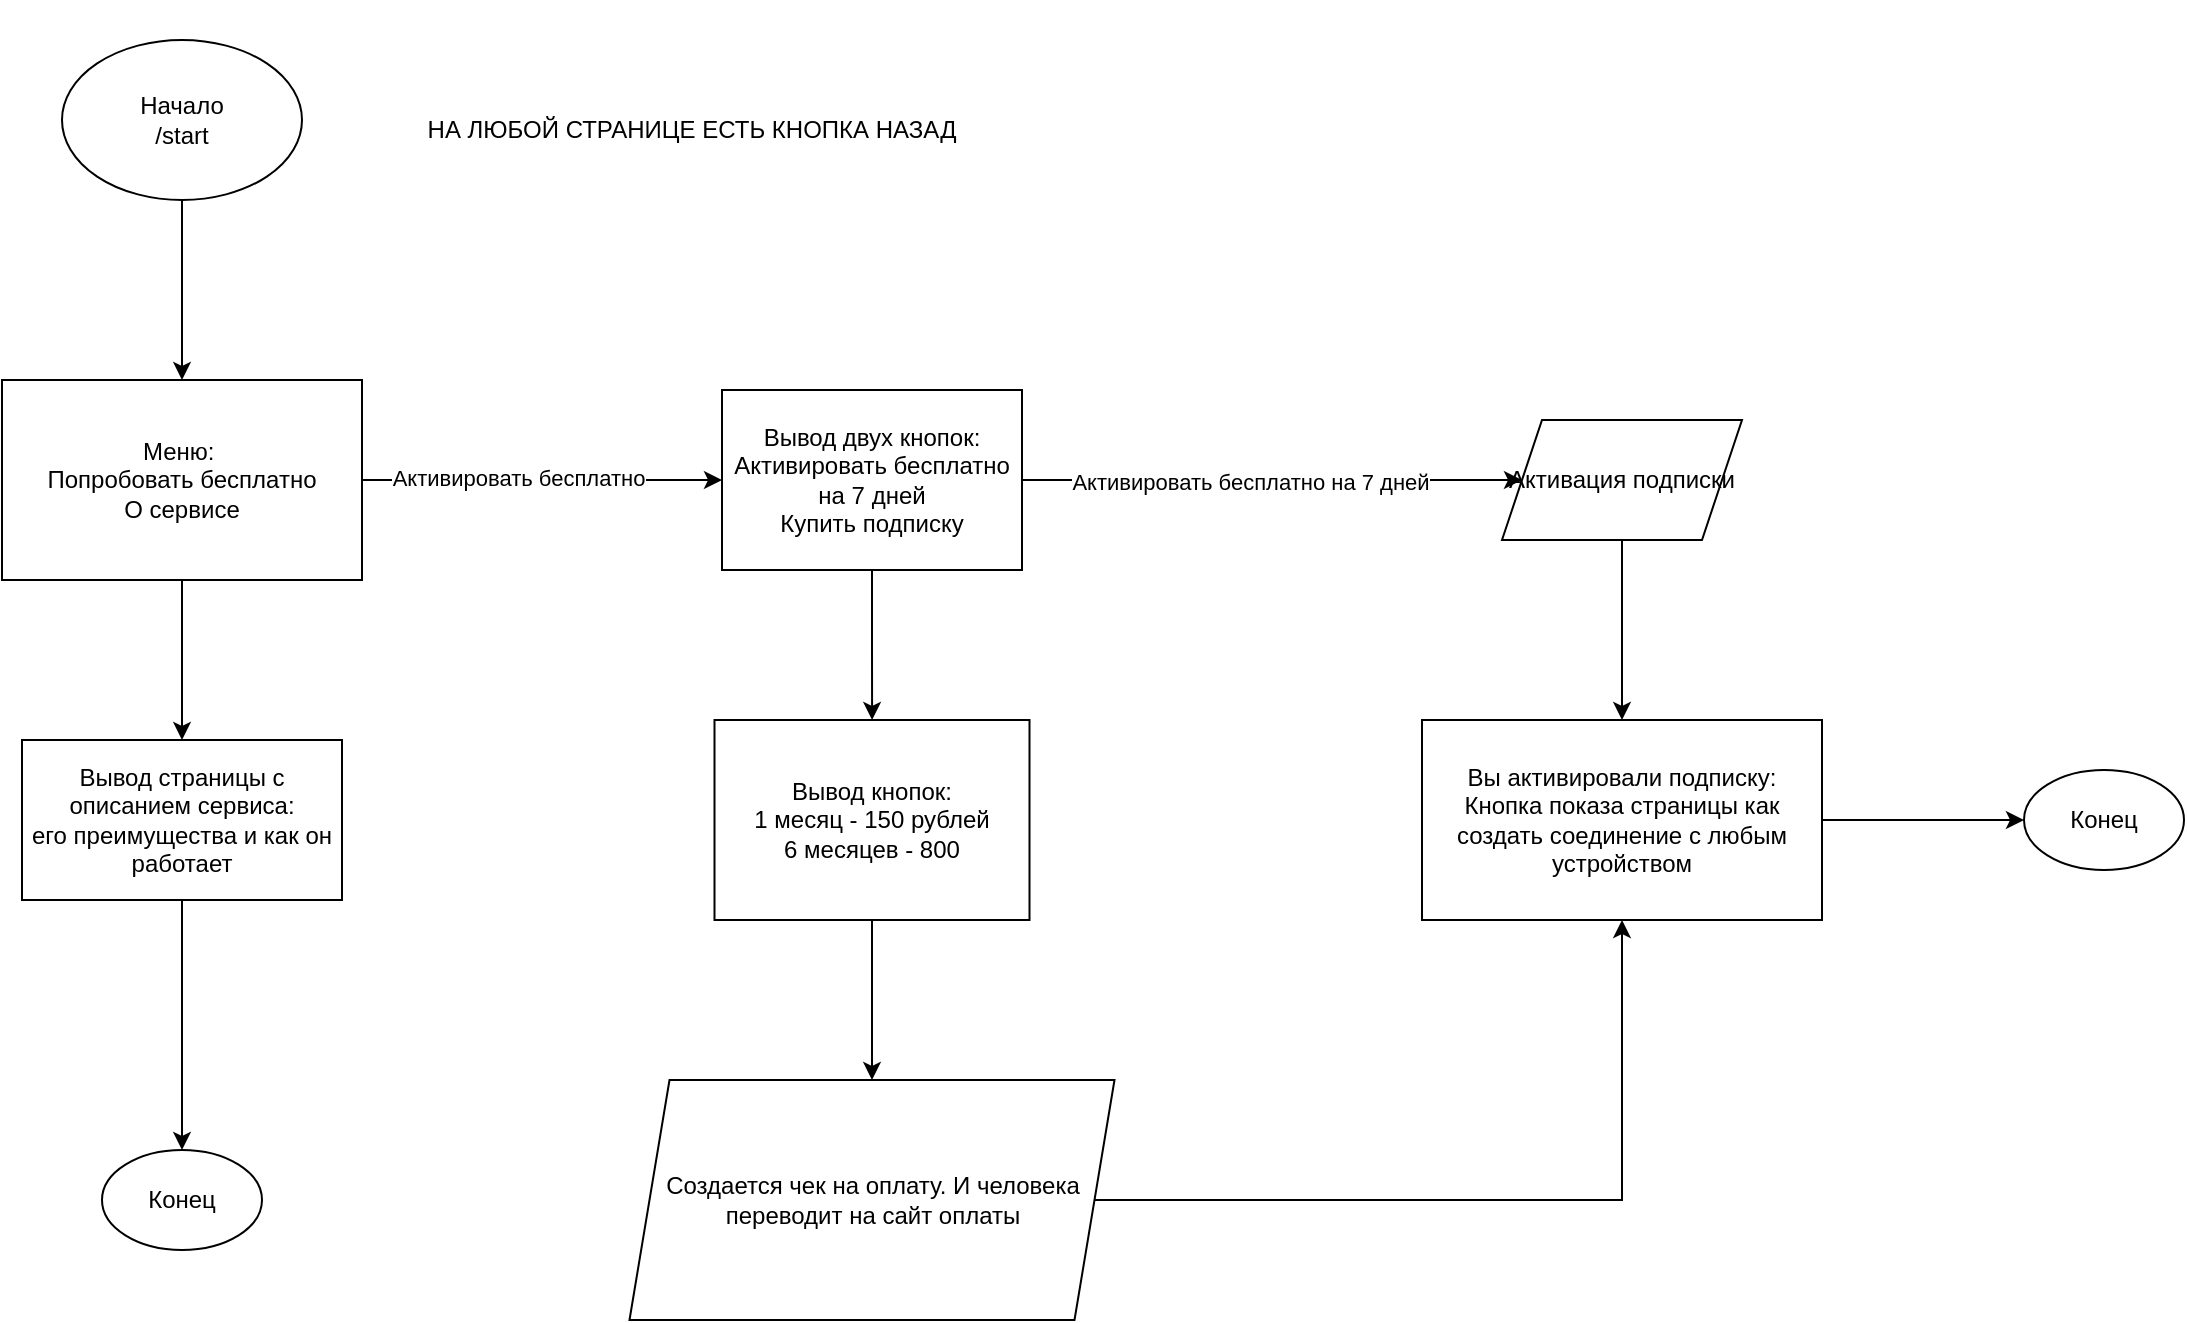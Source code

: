 <mxfile version="26.1.0">
  <diagram name="Page-1" id="M_tylob18ua0-KjRqnd7">
    <mxGraphModel dx="1103" dy="690" grid="1" gridSize="10" guides="1" tooltips="1" connect="1" arrows="1" fold="1" page="1" pageScale="1" pageWidth="827" pageHeight="1169" math="0" shadow="0">
      <root>
        <mxCell id="0" />
        <mxCell id="1" parent="0" />
        <mxCell id="vZWPY8DxlhU6_toqN6kN-3" value="" style="edgeStyle=orthogonalEdgeStyle;rounded=0;orthogonalLoop=1;jettySize=auto;html=1;" parent="1" source="vZWPY8DxlhU6_toqN6kN-1" target="vZWPY8DxlhU6_toqN6kN-2" edge="1">
          <mxGeometry relative="1" as="geometry" />
        </mxCell>
        <mxCell id="vZWPY8DxlhU6_toqN6kN-1" value="Начало&lt;div&gt;/start&lt;/div&gt;" style="ellipse;whiteSpace=wrap;html=1;" parent="1" vertex="1">
          <mxGeometry x="220" y="190" width="120" height="80" as="geometry" />
        </mxCell>
        <mxCell id="W9fIwmnOrURJ5zs4m00E-11" style="edgeStyle=orthogonalEdgeStyle;rounded=0;orthogonalLoop=1;jettySize=auto;html=1;exitX=1;exitY=0.5;exitDx=0;exitDy=0;entryX=0;entryY=0.5;entryDx=0;entryDy=0;" edge="1" parent="1" source="vZWPY8DxlhU6_toqN6kN-2" target="W9fIwmnOrURJ5zs4m00E-7">
          <mxGeometry relative="1" as="geometry" />
        </mxCell>
        <mxCell id="W9fIwmnOrURJ5zs4m00E-12" value="Активировать бесплатно" style="edgeLabel;html=1;align=center;verticalAlign=middle;resizable=0;points=[];" vertex="1" connectable="0" parent="W9fIwmnOrURJ5zs4m00E-11">
          <mxGeometry x="-0.14" y="1" relative="1" as="geometry">
            <mxPoint as="offset" />
          </mxGeometry>
        </mxCell>
        <mxCell id="W9fIwmnOrURJ5zs4m00E-37" value="" style="edgeStyle=orthogonalEdgeStyle;rounded=0;orthogonalLoop=1;jettySize=auto;html=1;" edge="1" parent="1" source="vZWPY8DxlhU6_toqN6kN-2" target="W9fIwmnOrURJ5zs4m00E-36">
          <mxGeometry relative="1" as="geometry" />
        </mxCell>
        <mxCell id="vZWPY8DxlhU6_toqN6kN-2" value="&lt;div style=&quot;&quot;&gt;&lt;span style=&quot;background-color: transparent; color: light-dark(rgb(0, 0, 0), rgb(255, 255, 255));&quot;&gt;Меню:&amp;nbsp;&lt;/span&gt;&lt;/div&gt;&lt;div&gt;&lt;span style=&quot;background-color: transparent; color: light-dark(rgb(0, 0, 0), rgb(255, 255, 255));&quot;&gt;Попробовать бесплатно&lt;/span&gt;&lt;/div&gt;&lt;div&gt;О сервисе&lt;/div&gt;" style="whiteSpace=wrap;html=1;align=center;" parent="1" vertex="1">
          <mxGeometry x="190" y="360" width="180" height="100" as="geometry" />
        </mxCell>
        <mxCell id="W9fIwmnOrURJ5zs4m00E-19" value="" style="edgeStyle=orthogonalEdgeStyle;rounded=0;orthogonalLoop=1;jettySize=auto;html=1;entryX=0;entryY=0.5;entryDx=0;entryDy=0;" edge="1" parent="1" source="W9fIwmnOrURJ5zs4m00E-7" target="W9fIwmnOrURJ5zs4m00E-22">
          <mxGeometry relative="1" as="geometry">
            <mxPoint x="930" y="410" as="targetPoint" />
          </mxGeometry>
        </mxCell>
        <mxCell id="W9fIwmnOrURJ5zs4m00E-21" value="Активировать бесплатно на 7 дней" style="edgeLabel;html=1;align=center;verticalAlign=middle;resizable=0;points=[];" vertex="1" connectable="0" parent="W9fIwmnOrURJ5zs4m00E-19">
          <mxGeometry x="-0.094" y="-1" relative="1" as="geometry">
            <mxPoint as="offset" />
          </mxGeometry>
        </mxCell>
        <mxCell id="W9fIwmnOrURJ5zs4m00E-26" value="" style="edgeStyle=orthogonalEdgeStyle;rounded=0;orthogonalLoop=1;jettySize=auto;html=1;" edge="1" parent="1" source="W9fIwmnOrURJ5zs4m00E-7" target="W9fIwmnOrURJ5zs4m00E-25">
          <mxGeometry relative="1" as="geometry" />
        </mxCell>
        <mxCell id="W9fIwmnOrURJ5zs4m00E-7" value="Вывод двух кнопок:&lt;br&gt;Активировать бесплатно на 7 дней&lt;br&gt;&lt;div&gt;Купить подписку&lt;/div&gt;" style="whiteSpace=wrap;html=1;" vertex="1" parent="1">
          <mxGeometry x="550" y="365" width="150" height="90" as="geometry" />
        </mxCell>
        <mxCell id="W9fIwmnOrURJ5zs4m00E-24" value="" style="edgeStyle=orthogonalEdgeStyle;rounded=0;orthogonalLoop=1;jettySize=auto;html=1;" edge="1" parent="1" source="W9fIwmnOrURJ5zs4m00E-22" target="W9fIwmnOrURJ5zs4m00E-23">
          <mxGeometry relative="1" as="geometry" />
        </mxCell>
        <mxCell id="W9fIwmnOrURJ5zs4m00E-22" value="Активация подписки" style="shape=parallelogram;perimeter=parallelogramPerimeter;whiteSpace=wrap;html=1;fixedSize=1;" vertex="1" parent="1">
          <mxGeometry x="940" y="380" width="120" height="60" as="geometry" />
        </mxCell>
        <mxCell id="W9fIwmnOrURJ5zs4m00E-39" value="" style="edgeStyle=orthogonalEdgeStyle;rounded=0;orthogonalLoop=1;jettySize=auto;html=1;" edge="1" parent="1" source="W9fIwmnOrURJ5zs4m00E-23" target="W9fIwmnOrURJ5zs4m00E-38">
          <mxGeometry relative="1" as="geometry" />
        </mxCell>
        <mxCell id="W9fIwmnOrURJ5zs4m00E-23" value="Вы активировали подписку:&lt;div&gt;Кнопка показа страницы как создать соединение с любым устройством&lt;/div&gt;" style="whiteSpace=wrap;html=1;" vertex="1" parent="1">
          <mxGeometry x="900" y="530" width="200" height="100" as="geometry" />
        </mxCell>
        <mxCell id="W9fIwmnOrURJ5zs4m00E-31" style="edgeStyle=orthogonalEdgeStyle;rounded=0;orthogonalLoop=1;jettySize=auto;html=1;exitX=0.5;exitY=1;exitDx=0;exitDy=0;entryX=0.5;entryY=0;entryDx=0;entryDy=0;" edge="1" parent="1" source="W9fIwmnOrURJ5zs4m00E-25" target="W9fIwmnOrURJ5zs4m00E-30">
          <mxGeometry relative="1" as="geometry" />
        </mxCell>
        <mxCell id="W9fIwmnOrURJ5zs4m00E-25" value="Вывод кнопок:&lt;div&gt;1 месяц - 150 рублей&lt;/div&gt;&lt;div&gt;6 месяцев - 800&lt;/div&gt;" style="whiteSpace=wrap;html=1;" vertex="1" parent="1">
          <mxGeometry x="546.25" y="530" width="157.5" height="100" as="geometry" />
        </mxCell>
        <mxCell id="W9fIwmnOrURJ5zs4m00E-30" value="Создается чек на оплату. И человека переводит на сайт оплаты" style="shape=parallelogram;perimeter=parallelogramPerimeter;whiteSpace=wrap;html=1;fixedSize=1;" vertex="1" parent="1">
          <mxGeometry x="503.75" y="710" width="242.5" height="120" as="geometry" />
        </mxCell>
        <mxCell id="W9fIwmnOrURJ5zs4m00E-34" style="edgeStyle=orthogonalEdgeStyle;rounded=0;orthogonalLoop=1;jettySize=auto;html=1;exitX=1;exitY=0.5;exitDx=0;exitDy=0;entryX=0.5;entryY=1;entryDx=0;entryDy=0;" edge="1" parent="1" source="W9fIwmnOrURJ5zs4m00E-30" target="W9fIwmnOrURJ5zs4m00E-23">
          <mxGeometry relative="1" as="geometry">
            <mxPoint x="1000" y="670" as="targetPoint" />
          </mxGeometry>
        </mxCell>
        <mxCell id="W9fIwmnOrURJ5zs4m00E-41" style="edgeStyle=orthogonalEdgeStyle;rounded=0;orthogonalLoop=1;jettySize=auto;html=1;exitX=0.5;exitY=1;exitDx=0;exitDy=0;entryX=0.5;entryY=0;entryDx=0;entryDy=0;" edge="1" parent="1" source="W9fIwmnOrURJ5zs4m00E-36" target="W9fIwmnOrURJ5zs4m00E-40">
          <mxGeometry relative="1" as="geometry" />
        </mxCell>
        <mxCell id="W9fIwmnOrURJ5zs4m00E-36" value="Вывод страницы с описанием сервиса:&lt;div&gt;его преимущества и как он работает&lt;/div&gt;" style="whiteSpace=wrap;html=1;" vertex="1" parent="1">
          <mxGeometry x="200" y="540" width="160" height="80" as="geometry" />
        </mxCell>
        <mxCell id="W9fIwmnOrURJ5zs4m00E-38" value="Конец" style="ellipse;whiteSpace=wrap;html=1;" vertex="1" parent="1">
          <mxGeometry x="1201" y="555" width="80" height="50" as="geometry" />
        </mxCell>
        <mxCell id="W9fIwmnOrURJ5zs4m00E-40" value="Конец" style="ellipse;whiteSpace=wrap;html=1;" vertex="1" parent="1">
          <mxGeometry x="240" y="745" width="80" height="50" as="geometry" />
        </mxCell>
        <mxCell id="W9fIwmnOrURJ5zs4m00E-42" value="НА ЛЮБОЙ СТРАНИЦЕ ЕСТЬ КНОПКА НАЗАД" style="text;html=1;align=center;verticalAlign=middle;whiteSpace=wrap;rounded=0;" vertex="1" parent="1">
          <mxGeometry x="400" y="170" width="270" height="130" as="geometry" />
        </mxCell>
      </root>
    </mxGraphModel>
  </diagram>
</mxfile>
